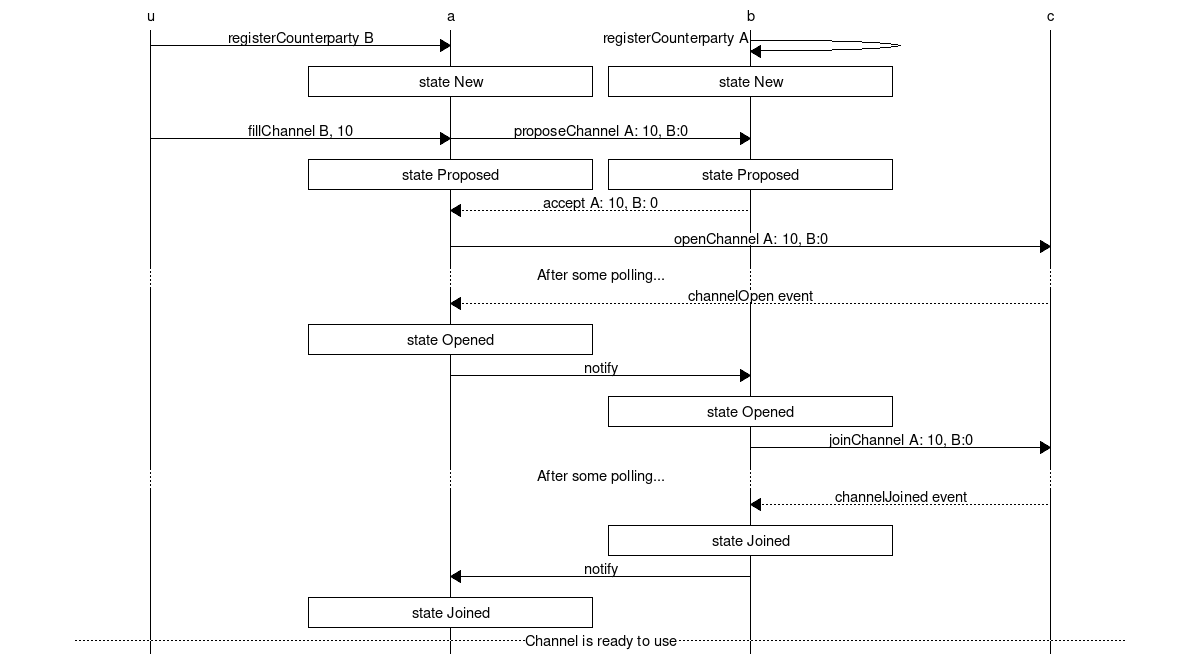 // command to render: mscgen -Tsvg -o happy_path_flow.svg happy_path_flow.msc
msc {
  hscale = "2";
  u,a,b,c;

  u=>a [label="registerCounterparty B"],
  b=>b [label="registerCounterparty A"];
  a box a [label="state New"],
  b box b [label="state New"];
  |||;
  u=>a [label="fillChannel B, 10"],
  a=>b [label="proposeChannel A: 10, B:0"];
  b box b [label="state Proposed"],
  a box a [label="state Proposed"];
  a<<b [label="accept A: 10, B: 0"];
  a=>c [label="openChannel A: 10, B:0"];
  ...  [ label = "After some polling..." ];
  a<<c [label="channelOpen event"];
  a box a [label="state Opened"];
  # u-xa [label="makePayment B, 1"];
  a=>b [label="notify"];
  b box b [label="state Opened"];
  b=>c [label="joinChannel A: 10, B:0"];
  ...  [ label = "After some polling..." ];
  # b<<c [label="ok"];
  # b=>c [label="check"];
  b<<c [label="channelJoined event"];
  b box b [label="state Joined"];
  a<=b [label="notify"];
  a box a [label="state Joined"];
  ---  [ label = "Channel is ready to use" ];

}